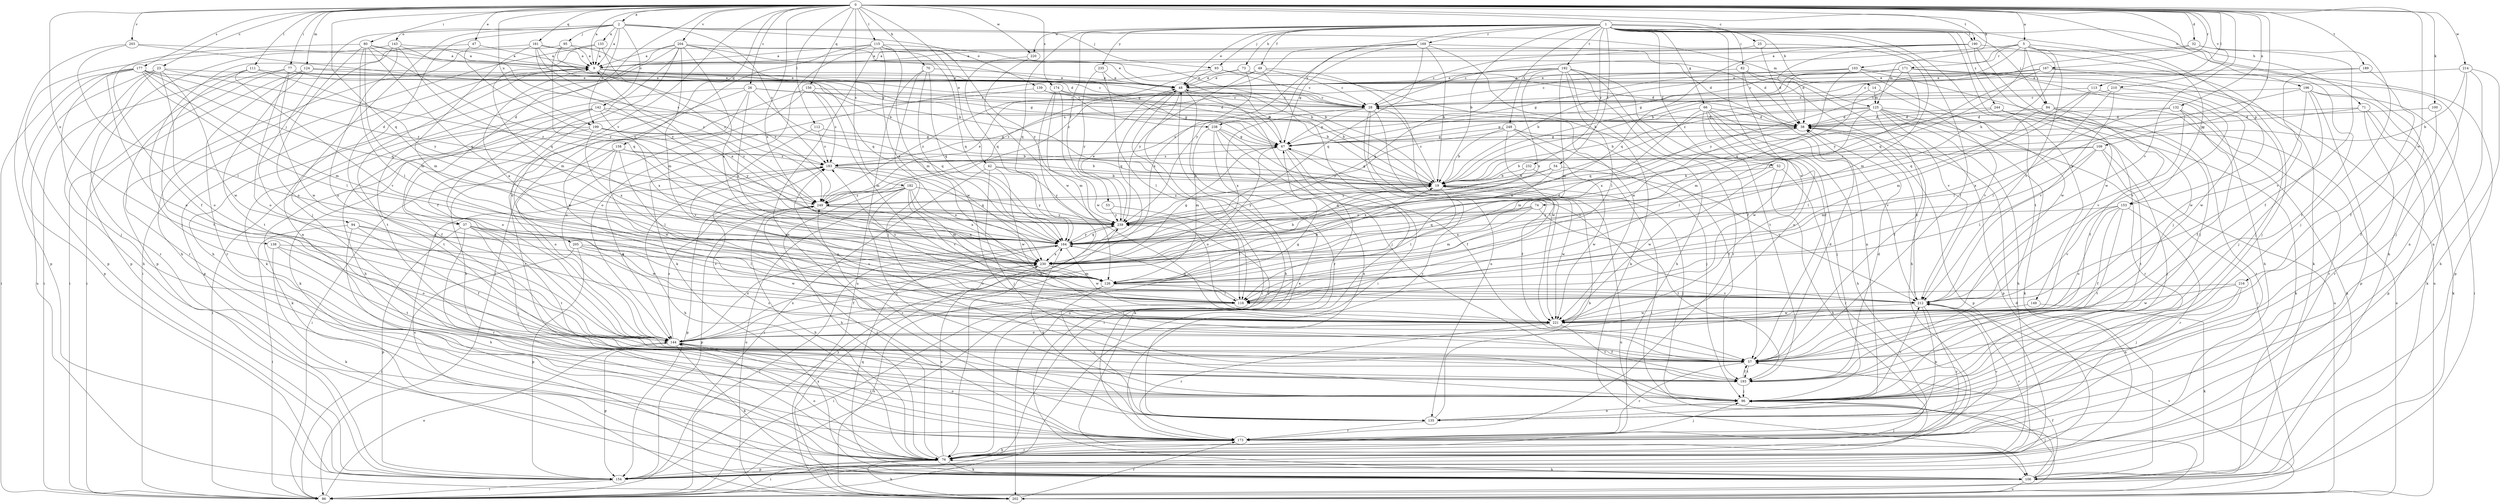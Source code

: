 strict digraph  {
0;
1;
2;
5;
9;
14;
19;
23;
25;
26;
28;
32;
37;
38;
42;
47;
48;
49;
52;
53;
54;
57;
66;
67;
70;
71;
73;
74;
76;
77;
80;
82;
84;
86;
93;
94;
95;
96;
100;
103;
106;
109;
111;
112;
113;
115;
116;
124;
125;
126;
132;
133;
135;
138;
139;
142;
143;
144;
149;
153;
154;
156;
158;
161;
164;
167;
169;
171;
173;
174;
177;
182;
183;
189;
190;
192;
193;
196;
199;
202;
203;
204;
205;
210;
212;
214;
216;
220;
221;
230;
232;
235;
238;
239;
244;
248;
249;
0 -> 2  [label=a];
0 -> 5  [label=a];
0 -> 9  [label=a];
0 -> 23  [label=c];
0 -> 25  [label=c];
0 -> 26  [label=c];
0 -> 32  [label=d];
0 -> 37  [label=d];
0 -> 42  [label=e];
0 -> 47  [label=e];
0 -> 70  [label=h];
0 -> 71  [label=h];
0 -> 77  [label=i];
0 -> 80  [label=i];
0 -> 100  [label=k];
0 -> 103  [label=k];
0 -> 109  [label=l];
0 -> 111  [label=l];
0 -> 112  [label=l];
0 -> 113  [label=l];
0 -> 115  [label=l];
0 -> 124  [label=m];
0 -> 132  [label=n];
0 -> 138  [label=o];
0 -> 156  [label=q];
0 -> 158  [label=q];
0 -> 161  [label=q];
0 -> 164  [label=q];
0 -> 167  [label=r];
0 -> 174  [label=s];
0 -> 177  [label=s];
0 -> 182  [label=s];
0 -> 189  [label=t];
0 -> 190  [label=t];
0 -> 196  [label=u];
0 -> 199  [label=u];
0 -> 203  [label=v];
0 -> 204  [label=v];
0 -> 205  [label=v];
0 -> 210  [label=v];
0 -> 212  [label=v];
0 -> 214  [label=w];
0 -> 216  [label=w];
0 -> 220  [label=w];
0 -> 230  [label=x];
1 -> 14  [label=b];
1 -> 19  [label=b];
1 -> 48  [label=e];
1 -> 49  [label=f];
1 -> 52  [label=f];
1 -> 53  [label=f];
1 -> 54  [label=f];
1 -> 57  [label=f];
1 -> 66  [label=g];
1 -> 73  [label=h];
1 -> 82  [label=i];
1 -> 84  [label=i];
1 -> 93  [label=j];
1 -> 106  [label=k];
1 -> 149  [label=p];
1 -> 153  [label=p];
1 -> 164  [label=q];
1 -> 169  [label=r];
1 -> 190  [label=t];
1 -> 192  [label=t];
1 -> 193  [label=t];
1 -> 220  [label=w];
1 -> 221  [label=w];
1 -> 232  [label=y];
1 -> 235  [label=y];
1 -> 238  [label=y];
1 -> 244  [label=z];
1 -> 248  [label=z];
2 -> 9  [label=a];
2 -> 37  [label=d];
2 -> 93  [label=j];
2 -> 94  [label=j];
2 -> 95  [label=j];
2 -> 96  [label=j];
2 -> 125  [label=m];
2 -> 133  [label=n];
2 -> 139  [label=o];
2 -> 142  [label=o];
2 -> 143  [label=o];
2 -> 183  [label=s];
2 -> 199  [label=u];
5 -> 19  [label=b];
5 -> 28  [label=c];
5 -> 74  [label=h];
5 -> 84  [label=i];
5 -> 125  [label=m];
5 -> 153  [label=p];
5 -> 164  [label=q];
5 -> 171  [label=r];
5 -> 193  [label=t];
5 -> 212  [label=v];
9 -> 48  [label=e];
9 -> 67  [label=g];
9 -> 154  [label=p];
9 -> 193  [label=t];
9 -> 238  [label=y];
9 -> 249  [label=z];
14 -> 125  [label=m];
14 -> 126  [label=m];
14 -> 212  [label=v];
19 -> 28  [label=c];
19 -> 67  [label=g];
19 -> 96  [label=j];
19 -> 116  [label=l];
19 -> 202  [label=u];
19 -> 221  [label=w];
19 -> 239  [label=y];
19 -> 249  [label=z];
23 -> 48  [label=e];
23 -> 76  [label=h];
23 -> 144  [label=o];
23 -> 173  [label=r];
23 -> 202  [label=u];
23 -> 221  [label=w];
23 -> 249  [label=z];
25 -> 9  [label=a];
25 -> 38  [label=d];
25 -> 126  [label=m];
26 -> 28  [label=c];
26 -> 38  [label=d];
26 -> 76  [label=h];
26 -> 164  [label=q];
26 -> 173  [label=r];
26 -> 221  [label=w];
26 -> 230  [label=x];
28 -> 38  [label=d];
28 -> 67  [label=g];
28 -> 135  [label=n];
28 -> 173  [label=r];
28 -> 221  [label=w];
28 -> 230  [label=x];
32 -> 9  [label=a];
32 -> 57  [label=f];
32 -> 96  [label=j];
32 -> 249  [label=z];
37 -> 96  [label=j];
37 -> 116  [label=l];
37 -> 154  [label=p];
37 -> 164  [label=q];
37 -> 173  [label=r];
37 -> 193  [label=t];
37 -> 221  [label=w];
38 -> 67  [label=g];
38 -> 126  [label=m];
38 -> 154  [label=p];
42 -> 19  [label=b];
42 -> 86  [label=i];
42 -> 96  [label=j];
42 -> 221  [label=w];
42 -> 239  [label=y];
47 -> 9  [label=a];
47 -> 96  [label=j];
47 -> 239  [label=y];
48 -> 28  [label=c];
48 -> 76  [label=h];
48 -> 86  [label=i];
48 -> 96  [label=j];
48 -> 164  [label=q];
48 -> 173  [label=r];
48 -> 249  [label=z];
49 -> 28  [label=c];
49 -> 48  [label=e];
49 -> 86  [label=i];
49 -> 221  [label=w];
49 -> 239  [label=y];
52 -> 19  [label=b];
52 -> 76  [label=h];
52 -> 173  [label=r];
52 -> 221  [label=w];
53 -> 116  [label=l];
53 -> 239  [label=y];
54 -> 19  [label=b];
54 -> 164  [label=q];
54 -> 212  [label=v];
54 -> 230  [label=x];
57 -> 38  [label=d];
57 -> 173  [label=r];
57 -> 183  [label=s];
57 -> 193  [label=t];
57 -> 239  [label=y];
66 -> 38  [label=d];
66 -> 76  [label=h];
66 -> 96  [label=j];
66 -> 144  [label=o];
66 -> 164  [label=q];
66 -> 183  [label=s];
66 -> 212  [label=v];
66 -> 221  [label=w];
67 -> 48  [label=e];
67 -> 57  [label=f];
67 -> 86  [label=i];
67 -> 106  [label=k];
67 -> 144  [label=o];
67 -> 183  [label=s];
70 -> 48  [label=e];
70 -> 96  [label=j];
70 -> 164  [label=q];
70 -> 202  [label=u];
70 -> 221  [label=w];
71 -> 38  [label=d];
71 -> 67  [label=g];
71 -> 106  [label=k];
71 -> 154  [label=p];
71 -> 173  [label=r];
73 -> 48  [label=e];
73 -> 221  [label=w];
73 -> 230  [label=x];
73 -> 249  [label=z];
74 -> 126  [label=m];
74 -> 164  [label=q];
74 -> 193  [label=t];
74 -> 230  [label=x];
74 -> 239  [label=y];
76 -> 86  [label=i];
76 -> 96  [label=j];
76 -> 106  [label=k];
76 -> 144  [label=o];
76 -> 154  [label=p];
76 -> 173  [label=r];
76 -> 212  [label=v];
76 -> 230  [label=x];
76 -> 249  [label=z];
77 -> 28  [label=c];
77 -> 48  [label=e];
77 -> 86  [label=i];
77 -> 144  [label=o];
77 -> 173  [label=r];
77 -> 221  [label=w];
80 -> 9  [label=a];
80 -> 38  [label=d];
80 -> 57  [label=f];
80 -> 116  [label=l];
80 -> 126  [label=m];
80 -> 144  [label=o];
80 -> 164  [label=q];
80 -> 239  [label=y];
82 -> 48  [label=e];
82 -> 57  [label=f];
82 -> 76  [label=h];
82 -> 135  [label=n];
82 -> 212  [label=v];
84 -> 38  [label=d];
84 -> 57  [label=f];
84 -> 106  [label=k];
84 -> 116  [label=l];
84 -> 173  [label=r];
86 -> 144  [label=o];
93 -> 28  [label=c];
93 -> 38  [label=d];
93 -> 48  [label=e];
93 -> 144  [label=o];
94 -> 57  [label=f];
94 -> 76  [label=h];
94 -> 86  [label=i];
94 -> 164  [label=q];
94 -> 212  [label=v];
95 -> 9  [label=a];
95 -> 48  [label=e];
95 -> 67  [label=g];
95 -> 154  [label=p];
95 -> 164  [label=q];
96 -> 9  [label=a];
96 -> 135  [label=n];
96 -> 212  [label=v];
100 -> 38  [label=d];
100 -> 57  [label=f];
103 -> 19  [label=b];
103 -> 28  [label=c];
103 -> 48  [label=e];
103 -> 67  [label=g];
103 -> 76  [label=h];
103 -> 96  [label=j];
103 -> 164  [label=q];
103 -> 202  [label=u];
103 -> 221  [label=w];
106 -> 48  [label=e];
106 -> 57  [label=f];
106 -> 76  [label=h];
106 -> 96  [label=j];
106 -> 164  [label=q];
106 -> 202  [label=u];
109 -> 19  [label=b];
109 -> 96  [label=j];
109 -> 116  [label=l];
109 -> 126  [label=m];
109 -> 183  [label=s];
109 -> 193  [label=t];
111 -> 48  [label=e];
111 -> 86  [label=i];
111 -> 193  [label=t];
111 -> 212  [label=v];
111 -> 239  [label=y];
112 -> 67  [label=g];
112 -> 183  [label=s];
112 -> 212  [label=v];
113 -> 28  [label=c];
113 -> 126  [label=m];
113 -> 164  [label=q];
113 -> 212  [label=v];
115 -> 9  [label=a];
115 -> 19  [label=b];
115 -> 86  [label=i];
115 -> 106  [label=k];
115 -> 126  [label=m];
115 -> 135  [label=n];
115 -> 164  [label=q];
115 -> 230  [label=x];
115 -> 239  [label=y];
116 -> 86  [label=i];
116 -> 164  [label=q];
116 -> 183  [label=s];
124 -> 28  [label=c];
124 -> 48  [label=e];
124 -> 86  [label=i];
124 -> 173  [label=r];
124 -> 193  [label=t];
125 -> 19  [label=b];
125 -> 38  [label=d];
125 -> 57  [label=f];
125 -> 67  [label=g];
125 -> 76  [label=h];
125 -> 86  [label=i];
125 -> 106  [label=k];
125 -> 116  [label=l];
125 -> 154  [label=p];
125 -> 202  [label=u];
126 -> 9  [label=a];
126 -> 19  [label=b];
126 -> 116  [label=l];
126 -> 135  [label=n];
126 -> 202  [label=u];
126 -> 212  [label=v];
132 -> 38  [label=d];
132 -> 57  [label=f];
132 -> 173  [label=r];
132 -> 212  [label=v];
132 -> 230  [label=x];
133 -> 9  [label=a];
133 -> 86  [label=i];
133 -> 126  [label=m];
133 -> 249  [label=z];
135 -> 19  [label=b];
135 -> 164  [label=q];
135 -> 173  [label=r];
135 -> 249  [label=z];
138 -> 106  [label=k];
138 -> 144  [label=o];
138 -> 193  [label=t];
138 -> 230  [label=x];
139 -> 19  [label=b];
139 -> 28  [label=c];
139 -> 67  [label=g];
139 -> 106  [label=k];
142 -> 38  [label=d];
142 -> 57  [label=f];
142 -> 144  [label=o];
142 -> 193  [label=t];
142 -> 230  [label=x];
142 -> 249  [label=z];
143 -> 9  [label=a];
143 -> 76  [label=h];
143 -> 144  [label=o];
143 -> 154  [label=p];
143 -> 164  [label=q];
143 -> 183  [label=s];
144 -> 57  [label=f];
144 -> 67  [label=g];
144 -> 106  [label=k];
144 -> 154  [label=p];
144 -> 173  [label=r];
144 -> 230  [label=x];
144 -> 249  [label=z];
149 -> 106  [label=k];
149 -> 221  [label=w];
153 -> 57  [label=f];
153 -> 144  [label=o];
153 -> 173  [label=r];
153 -> 193  [label=t];
153 -> 212  [label=v];
153 -> 239  [label=y];
154 -> 38  [label=d];
154 -> 86  [label=i];
154 -> 239  [label=y];
156 -> 28  [label=c];
156 -> 76  [label=h];
156 -> 126  [label=m];
156 -> 144  [label=o];
156 -> 183  [label=s];
158 -> 19  [label=b];
158 -> 86  [label=i];
158 -> 116  [label=l];
158 -> 144  [label=o];
158 -> 183  [label=s];
158 -> 221  [label=w];
161 -> 9  [label=a];
161 -> 19  [label=b];
161 -> 38  [label=d];
161 -> 126  [label=m];
161 -> 154  [label=p];
161 -> 239  [label=y];
161 -> 249  [label=z];
164 -> 9  [label=a];
164 -> 86  [label=i];
164 -> 144  [label=o];
164 -> 221  [label=w];
164 -> 230  [label=x];
164 -> 239  [label=y];
167 -> 28  [label=c];
167 -> 48  [label=e];
167 -> 96  [label=j];
167 -> 135  [label=n];
167 -> 239  [label=y];
169 -> 9  [label=a];
169 -> 19  [label=b];
169 -> 38  [label=d];
169 -> 67  [label=g];
169 -> 106  [label=k];
169 -> 164  [label=q];
169 -> 239  [label=y];
169 -> 249  [label=z];
171 -> 19  [label=b];
171 -> 28  [label=c];
171 -> 48  [label=e];
171 -> 67  [label=g];
171 -> 96  [label=j];
171 -> 154  [label=p];
171 -> 230  [label=x];
171 -> 239  [label=y];
173 -> 76  [label=h];
173 -> 96  [label=j];
173 -> 144  [label=o];
173 -> 183  [label=s];
173 -> 212  [label=v];
174 -> 19  [label=b];
174 -> 28  [label=c];
174 -> 76  [label=h];
174 -> 126  [label=m];
174 -> 221  [label=w];
177 -> 48  [label=e];
177 -> 86  [label=i];
177 -> 96  [label=j];
177 -> 116  [label=l];
177 -> 126  [label=m];
177 -> 144  [label=o];
177 -> 154  [label=p];
177 -> 164  [label=q];
177 -> 249  [label=z];
182 -> 76  [label=h];
182 -> 96  [label=j];
182 -> 126  [label=m];
182 -> 154  [label=p];
182 -> 202  [label=u];
182 -> 212  [label=v];
182 -> 230  [label=x];
182 -> 239  [label=y];
182 -> 249  [label=z];
183 -> 19  [label=b];
183 -> 76  [label=h];
183 -> 144  [label=o];
183 -> 164  [label=q];
183 -> 230  [label=x];
189 -> 48  [label=e];
189 -> 57  [label=f];
189 -> 212  [label=v];
190 -> 9  [label=a];
190 -> 28  [label=c];
190 -> 38  [label=d];
190 -> 96  [label=j];
190 -> 106  [label=k];
190 -> 164  [label=q];
190 -> 221  [label=w];
192 -> 48  [label=e];
192 -> 57  [label=f];
192 -> 76  [label=h];
192 -> 116  [label=l];
192 -> 126  [label=m];
192 -> 164  [label=q];
192 -> 173  [label=r];
192 -> 183  [label=s];
192 -> 193  [label=t];
192 -> 230  [label=x];
193 -> 38  [label=d];
193 -> 57  [label=f];
193 -> 96  [label=j];
196 -> 28  [label=c];
196 -> 86  [label=i];
196 -> 96  [label=j];
196 -> 106  [label=k];
196 -> 116  [label=l];
196 -> 154  [label=p];
196 -> 221  [label=w];
199 -> 19  [label=b];
199 -> 67  [label=g];
199 -> 86  [label=i];
199 -> 106  [label=k];
199 -> 230  [label=x];
199 -> 239  [label=y];
202 -> 76  [label=h];
202 -> 173  [label=r];
202 -> 183  [label=s];
202 -> 212  [label=v];
202 -> 230  [label=x];
203 -> 9  [label=a];
203 -> 19  [label=b];
203 -> 116  [label=l];
203 -> 154  [label=p];
204 -> 9  [label=a];
204 -> 19  [label=b];
204 -> 57  [label=f];
204 -> 67  [label=g];
204 -> 76  [label=h];
204 -> 106  [label=k];
204 -> 126  [label=m];
204 -> 144  [label=o];
204 -> 164  [label=q];
204 -> 230  [label=x];
205 -> 57  [label=f];
205 -> 86  [label=i];
205 -> 154  [label=p];
205 -> 221  [label=w];
205 -> 230  [label=x];
210 -> 28  [label=c];
210 -> 116  [label=l];
210 -> 212  [label=v];
210 -> 221  [label=w];
212 -> 38  [label=d];
212 -> 135  [label=n];
212 -> 173  [label=r];
212 -> 221  [label=w];
214 -> 19  [label=b];
214 -> 48  [label=e];
214 -> 76  [label=h];
214 -> 96  [label=j];
214 -> 135  [label=n];
216 -> 96  [label=j];
216 -> 116  [label=l];
216 -> 135  [label=n];
216 -> 221  [label=w];
220 -> 164  [label=q];
220 -> 221  [label=w];
221 -> 144  [label=o];
221 -> 173  [label=r];
221 -> 193  [label=t];
230 -> 19  [label=b];
230 -> 38  [label=d];
230 -> 67  [label=g];
230 -> 126  [label=m];
232 -> 19  [label=b];
232 -> 221  [label=w];
232 -> 239  [label=y];
235 -> 48  [label=e];
235 -> 116  [label=l];
235 -> 239  [label=y];
238 -> 57  [label=f];
238 -> 67  [label=g];
238 -> 126  [label=m];
238 -> 135  [label=n];
238 -> 202  [label=u];
238 -> 212  [label=v];
239 -> 48  [label=e];
239 -> 144  [label=o];
239 -> 164  [label=q];
244 -> 38  [label=d];
244 -> 106  [label=k];
244 -> 173  [label=r];
244 -> 202  [label=u];
244 -> 230  [label=x];
248 -> 19  [label=b];
248 -> 67  [label=g];
248 -> 86  [label=i];
248 -> 96  [label=j];
248 -> 116  [label=l];
248 -> 193  [label=t];
248 -> 239  [label=y];
249 -> 48  [label=e];
249 -> 76  [label=h];
249 -> 154  [label=p];
249 -> 230  [label=x];
249 -> 239  [label=y];
}
